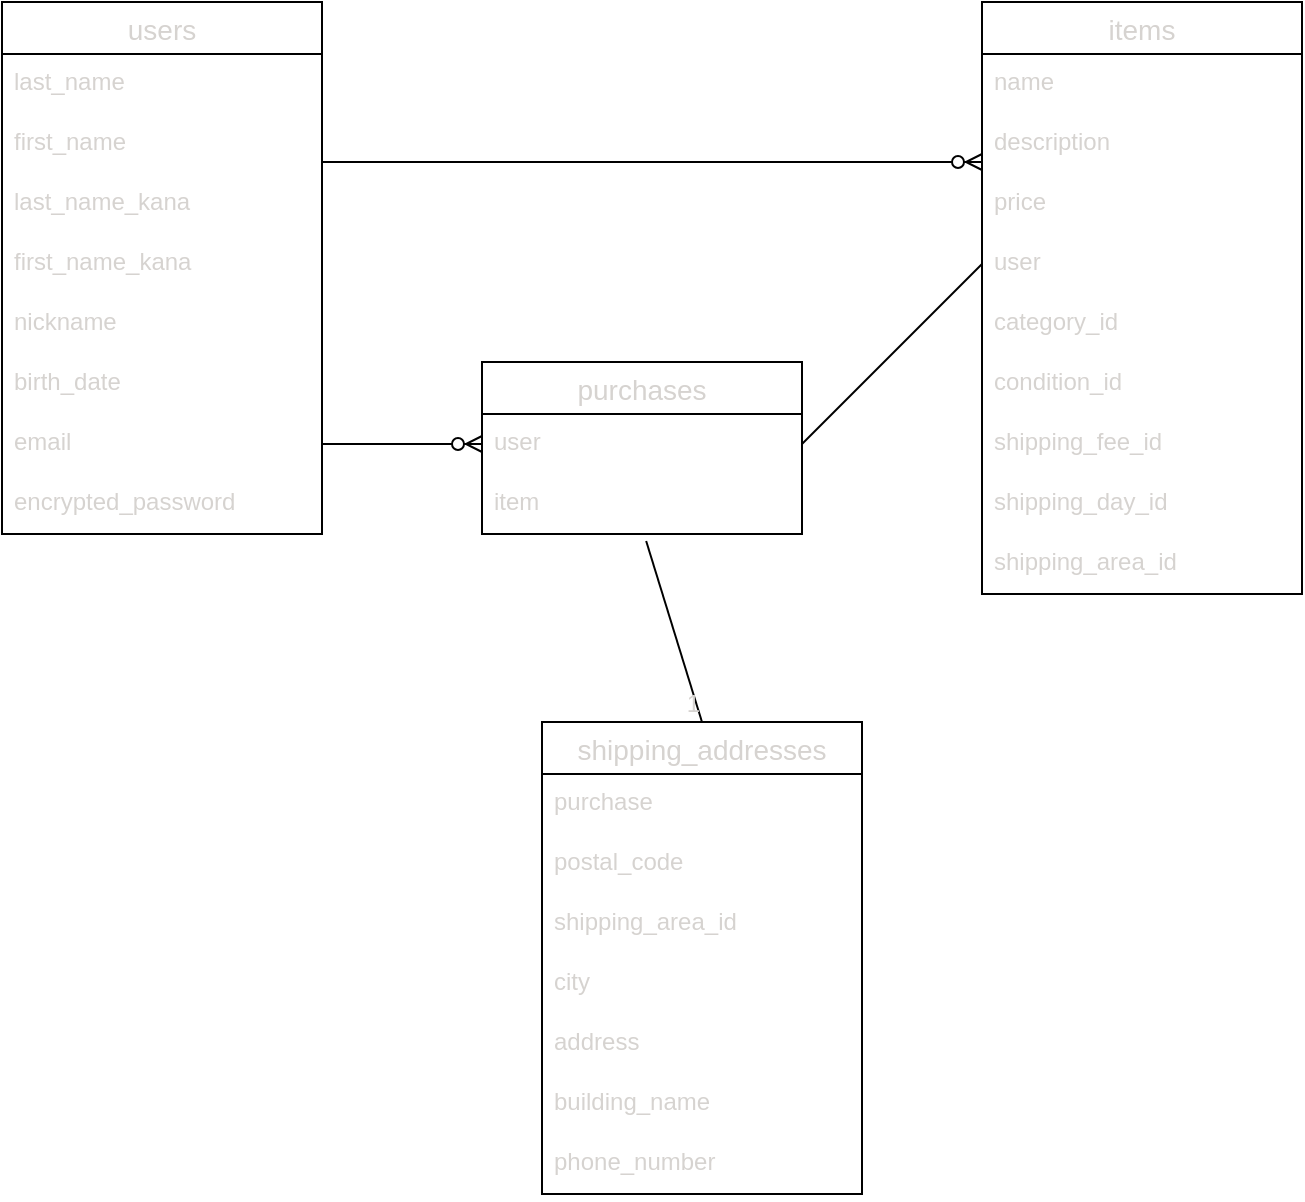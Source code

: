 <mxfile>
    <diagram id="NdcWVa7nkBGCExpB1KXD" name="ページ1">
        <mxGraphModel dx="766" dy="720" grid="1" gridSize="10" guides="1" tooltips="1" connect="1" arrows="1" fold="1" page="1" pageScale="1" pageWidth="827" pageHeight="1169" math="0" shadow="0">
            <root>
                <mxCell id="0"/>
                <mxCell id="1" parent="0"/>
                <mxCell id="10" value="" style="edgeStyle=entityRelationEdgeStyle;fontSize=12;html=1;endArrow=ERzeroToMany;endFill=1;exitX=1;exitY=0.5;exitDx=0;exitDy=0;entryX=0;entryY=0.5;entryDx=0;entryDy=0;" edge="1" parent="1">
                    <mxGeometry width="100" height="100" relative="1" as="geometry">
                        <mxPoint x="200" y="190" as="sourcePoint"/>
                        <mxPoint x="530" y="190" as="targetPoint"/>
                    </mxGeometry>
                </mxCell>
                <mxCell id="11" value="" style="edgeStyle=entityRelationEdgeStyle;fontSize=12;html=1;endArrow=ERzeroToMany;endFill=1;exitX=1;exitY=0.5;exitDx=0;exitDy=0;entryX=0;entryY=0.5;entryDx=0;entryDy=0;" edge="1" parent="1" source="36" target="49">
                    <mxGeometry width="100" height="100" relative="1" as="geometry">
                        <mxPoint x="150" y="210" as="sourcePoint"/>
                        <mxPoint x="314" y="340" as="targetPoint"/>
                    </mxGeometry>
                </mxCell>
                <mxCell id="13" value="" style="endArrow=none;html=1;rounded=0;entryX=0;entryY=0.5;entryDx=0;entryDy=0;exitX=1;exitY=0.5;exitDx=0;exitDy=0;" edge="1" parent="1" source="49" target="41">
                    <mxGeometry relative="1" as="geometry">
                        <mxPoint x="414" y="340" as="sourcePoint"/>
                        <mxPoint x="573" y="211" as="targetPoint"/>
                    </mxGeometry>
                </mxCell>
                <mxCell id="30" value="users" style="swimlane;fontStyle=0;childLayout=stackLayout;horizontal=1;startSize=26;horizontalStack=0;resizeParent=1;resizeParentMax=0;resizeLast=0;collapsible=1;marginBottom=0;align=center;fontSize=14;fontColor=#D6D3D0;fillColor=none;" vertex="1" parent="1">
                    <mxGeometry x="40" y="110" width="160" height="266" as="geometry"/>
                </mxCell>
                <mxCell id="31" value="last_name" style="text;strokeColor=none;fillColor=none;spacingLeft=4;spacingRight=4;overflow=hidden;rotatable=0;points=[[0,0.5],[1,0.5]];portConstraint=eastwest;fontSize=12;fontColor=#D6D3D0;" vertex="1" parent="30">
                    <mxGeometry y="26" width="160" height="30" as="geometry"/>
                </mxCell>
                <mxCell id="32" value="first_name" style="text;strokeColor=none;fillColor=none;spacingLeft=4;spacingRight=4;overflow=hidden;rotatable=0;points=[[0,0.5],[1,0.5]];portConstraint=eastwest;fontSize=12;fontColor=#D6D3D0;" vertex="1" parent="30">
                    <mxGeometry y="56" width="160" height="30" as="geometry"/>
                </mxCell>
                <mxCell id="56" value="last_name_kana" style="text;strokeColor=none;fillColor=none;spacingLeft=4;spacingRight=4;overflow=hidden;rotatable=0;points=[[0,0.5],[1,0.5]];portConstraint=eastwest;fontSize=12;fontColor=#D6D3D0;" vertex="1" parent="30">
                    <mxGeometry y="86" width="160" height="30" as="geometry"/>
                </mxCell>
                <mxCell id="55" value="first_name_kana" style="text;strokeColor=none;fillColor=none;spacingLeft=4;spacingRight=4;overflow=hidden;rotatable=0;points=[[0,0.5],[1,0.5]];portConstraint=eastwest;fontSize=12;fontColor=#D6D3D0;" vertex="1" parent="30">
                    <mxGeometry y="116" width="160" height="30" as="geometry"/>
                </mxCell>
                <mxCell id="68" value="nickname" style="text;strokeColor=none;fillColor=none;spacingLeft=4;spacingRight=4;overflow=hidden;rotatable=0;points=[[0,0.5],[1,0.5]];portConstraint=eastwest;fontSize=12;fontColor=#D6D3D0;" vertex="1" parent="30">
                    <mxGeometry y="146" width="160" height="30" as="geometry"/>
                </mxCell>
                <mxCell id="33" value="birth_date" style="text;strokeColor=none;fillColor=none;spacingLeft=4;spacingRight=4;overflow=hidden;rotatable=0;points=[[0,0.5],[1,0.5]];portConstraint=eastwest;fontSize=12;fontColor=#D6D3D0;" vertex="1" parent="30">
                    <mxGeometry y="176" width="160" height="30" as="geometry"/>
                </mxCell>
                <mxCell id="36" value="email" style="text;strokeColor=none;fillColor=none;spacingLeft=4;spacingRight=4;overflow=hidden;rotatable=0;points=[[0,0.5],[1,0.5]];portConstraint=eastwest;fontSize=12;fontColor=#D6D3D0;" vertex="1" parent="30">
                    <mxGeometry y="206" width="160" height="30" as="geometry"/>
                </mxCell>
                <mxCell id="35" value="encrypted_password" style="text;strokeColor=none;fillColor=none;spacingLeft=4;spacingRight=4;overflow=hidden;rotatable=0;points=[[0,0.5],[1,0.5]];portConstraint=eastwest;fontSize=12;fontColor=#D6D3D0;" vertex="1" parent="30">
                    <mxGeometry y="236" width="160" height="30" as="geometry"/>
                </mxCell>
                <mxCell id="37" value="items" style="swimlane;fontStyle=0;childLayout=stackLayout;horizontal=1;startSize=26;horizontalStack=0;resizeParent=1;resizeParentMax=0;resizeLast=0;collapsible=1;marginBottom=0;align=center;fontSize=14;fontColor=#D6D3D0;fillColor=none;" vertex="1" parent="1">
                    <mxGeometry x="530" y="110" width="160" height="296" as="geometry"/>
                </mxCell>
                <mxCell id="38" value="name" style="text;strokeColor=none;fillColor=none;spacingLeft=4;spacingRight=4;overflow=hidden;rotatable=0;points=[[0,0.5],[1,0.5]];portConstraint=eastwest;fontSize=12;fontColor=#D6D3D0;" vertex="1" parent="37">
                    <mxGeometry y="26" width="160" height="30" as="geometry"/>
                </mxCell>
                <mxCell id="39" value="description" style="text;strokeColor=none;fillColor=none;spacingLeft=4;spacingRight=4;overflow=hidden;rotatable=0;points=[[0,0.5],[1,0.5]];portConstraint=eastwest;fontSize=12;fontColor=#D6D3D0;" vertex="1" parent="37">
                    <mxGeometry y="56" width="160" height="30" as="geometry"/>
                </mxCell>
                <mxCell id="40" value="price" style="text;strokeColor=none;fillColor=none;spacingLeft=4;spacingRight=4;overflow=hidden;rotatable=0;points=[[0,0.5],[1,0.5]];portConstraint=eastwest;fontSize=12;fontColor=#D6D3D0;" vertex="1" parent="37">
                    <mxGeometry y="86" width="160" height="30" as="geometry"/>
                </mxCell>
                <mxCell id="41" value="user" style="text;strokeColor=none;fillColor=none;spacingLeft=4;spacingRight=4;overflow=hidden;rotatable=0;points=[[0,0.5],[1,0.5]];portConstraint=eastwest;fontSize=12;fontColor=#D6D3D0;" vertex="1" parent="37">
                    <mxGeometry y="116" width="160" height="30" as="geometry"/>
                </mxCell>
                <mxCell id="69" value="category_id" style="text;strokeColor=none;fillColor=none;spacingLeft=4;spacingRight=4;overflow=hidden;rotatable=0;points=[[0,0.5],[1,0.5]];portConstraint=eastwest;fontSize=12;fontColor=#D6D3D0;" vertex="1" parent="37">
                    <mxGeometry y="146" width="160" height="30" as="geometry"/>
                </mxCell>
                <mxCell id="70" value="condition_id" style="text;strokeColor=none;fillColor=none;spacingLeft=4;spacingRight=4;overflow=hidden;rotatable=0;points=[[0,0.5],[1,0.5]];portConstraint=eastwest;fontSize=12;fontColor=#D6D3D0;" vertex="1" parent="37">
                    <mxGeometry y="176" width="160" height="30" as="geometry"/>
                </mxCell>
                <mxCell id="47" value="shipping_fee_id" style="text;strokeColor=none;fillColor=none;spacingLeft=4;spacingRight=4;overflow=hidden;rotatable=0;points=[[0,0.5],[1,0.5]];portConstraint=eastwest;fontSize=12;fontColor=#D6D3D0;" vertex="1" parent="37">
                    <mxGeometry y="206" width="160" height="30" as="geometry"/>
                </mxCell>
                <mxCell id="45" value="shipping_day_id" style="text;strokeColor=none;fillColor=none;spacingLeft=4;spacingRight=4;overflow=hidden;rotatable=0;points=[[0,0.5],[1,0.5]];portConstraint=eastwest;fontSize=12;fontColor=#D6D3D0;" vertex="1" parent="37">
                    <mxGeometry y="236" width="160" height="30" as="geometry"/>
                </mxCell>
                <mxCell id="46" value="shipping_area_id" style="text;strokeColor=none;fillColor=none;spacingLeft=4;spacingRight=4;overflow=hidden;rotatable=0;points=[[0,0.5],[1,0.5]];portConstraint=eastwest;fontSize=12;fontColor=#D6D3D0;" vertex="1" parent="37">
                    <mxGeometry y="266" width="160" height="30" as="geometry"/>
                </mxCell>
                <mxCell id="48" value="purchases" style="swimlane;fontStyle=0;childLayout=stackLayout;horizontal=1;startSize=26;horizontalStack=0;resizeParent=1;resizeParentMax=0;resizeLast=0;collapsible=1;marginBottom=0;align=center;fontSize=14;fontColor=#D6D3D0;fillColor=none;" vertex="1" parent="1">
                    <mxGeometry x="280" y="290" width="160" height="86" as="geometry"/>
                </mxCell>
                <mxCell id="49" value="user" style="text;strokeColor=none;fillColor=none;spacingLeft=4;spacingRight=4;overflow=hidden;rotatable=0;points=[[0,0.5],[1,0.5]];portConstraint=eastwest;fontSize=12;fontColor=#D6D3D0;" vertex="1" parent="48">
                    <mxGeometry y="26" width="160" height="30" as="geometry"/>
                </mxCell>
                <mxCell id="50" value="item" style="text;strokeColor=none;fillColor=none;spacingLeft=4;spacingRight=4;overflow=hidden;rotatable=0;points=[[0,0.5],[1,0.5]];portConstraint=eastwest;fontSize=12;fontColor=#D6D3D0;" vertex="1" parent="48">
                    <mxGeometry y="56" width="160" height="30" as="geometry"/>
                </mxCell>
                <mxCell id="57" value="shipping_addresses" style="swimlane;fontStyle=0;childLayout=stackLayout;horizontal=1;startSize=26;horizontalStack=0;resizeParent=1;resizeParentMax=0;resizeLast=0;collapsible=1;marginBottom=0;align=center;fontSize=14;fontColor=#D6D3D0;fillColor=none;" vertex="1" parent="1">
                    <mxGeometry x="310" y="470" width="160" height="236" as="geometry"/>
                </mxCell>
                <mxCell id="58" value="purchase " style="text;strokeColor=none;fillColor=none;spacingLeft=4;spacingRight=4;overflow=hidden;rotatable=0;points=[[0,0.5],[1,0.5]];portConstraint=eastwest;fontSize=12;fontColor=#D6D3D0;" vertex="1" parent="57">
                    <mxGeometry y="26" width="160" height="30" as="geometry"/>
                </mxCell>
                <mxCell id="59" value="postal_code   " style="text;strokeColor=none;fillColor=none;spacingLeft=4;spacingRight=4;overflow=hidden;rotatable=0;points=[[0,0.5],[1,0.5]];portConstraint=eastwest;fontSize=12;fontColor=#D6D3D0;" vertex="1" parent="57">
                    <mxGeometry y="56" width="160" height="30" as="geometry"/>
                </mxCell>
                <mxCell id="60" value="shipping_area_id" style="text;strokeColor=none;fillColor=none;spacingLeft=4;spacingRight=4;overflow=hidden;rotatable=0;points=[[0,0.5],[1,0.5]];portConstraint=eastwest;fontSize=12;fontColor=#D6D3D0;" vertex="1" parent="57">
                    <mxGeometry y="86" width="160" height="30" as="geometry"/>
                </mxCell>
                <mxCell id="64" value="city     " style="text;strokeColor=none;fillColor=none;spacingLeft=4;spacingRight=4;overflow=hidden;rotatable=0;points=[[0,0.5],[1,0.5]];portConstraint=eastwest;fontSize=12;fontColor=#D6D3D0;" vertex="1" parent="57">
                    <mxGeometry y="116" width="160" height="30" as="geometry"/>
                </mxCell>
                <mxCell id="63" value="address" style="text;strokeColor=none;fillColor=none;spacingLeft=4;spacingRight=4;overflow=hidden;rotatable=0;points=[[0,0.5],[1,0.5]];portConstraint=eastwest;fontSize=12;fontColor=#D6D3D0;" vertex="1" parent="57">
                    <mxGeometry y="146" width="160" height="30" as="geometry"/>
                </mxCell>
                <mxCell id="62" value="building_name" style="text;strokeColor=none;fillColor=none;spacingLeft=4;spacingRight=4;overflow=hidden;rotatable=0;points=[[0,0.5],[1,0.5]];portConstraint=eastwest;fontSize=12;fontColor=#D6D3D0;" vertex="1" parent="57">
                    <mxGeometry y="176" width="160" height="30" as="geometry"/>
                </mxCell>
                <mxCell id="61" value="phone_number" style="text;strokeColor=none;fillColor=none;spacingLeft=4;spacingRight=4;overflow=hidden;rotatable=0;points=[[0,0.5],[1,0.5]];portConstraint=eastwest;fontSize=12;fontColor=#D6D3D0;" vertex="1" parent="57">
                    <mxGeometry y="206" width="160" height="30" as="geometry"/>
                </mxCell>
                <mxCell id="66" value="" style="endArrow=none;html=1;rounded=0;fontColor=#D6D3D0;entryX=0.5;entryY=0;entryDx=0;entryDy=0;exitX=0.513;exitY=1.117;exitDx=0;exitDy=0;exitPerimeter=0;" edge="1" parent="1" source="50" target="57">
                    <mxGeometry relative="1" as="geometry">
                        <mxPoint x="310" y="370" as="sourcePoint"/>
                        <mxPoint x="470" y="370" as="targetPoint"/>
                    </mxGeometry>
                </mxCell>
                <mxCell id="67" value="1" style="resizable=0;html=1;align=right;verticalAlign=bottom;fontColor=#D6D3D0;fillColor=none;" connectable="0" vertex="1" parent="66">
                    <mxGeometry x="1" relative="1" as="geometry"/>
                </mxCell>
            </root>
        </mxGraphModel>
    </diagram>
</mxfile>